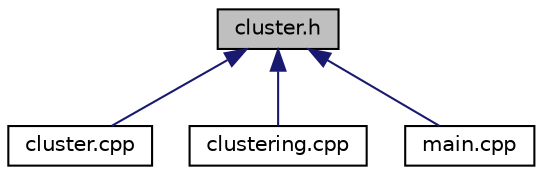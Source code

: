 digraph G
{
  edge [fontname="Helvetica",fontsize="10",labelfontname="Helvetica",labelfontsize="10"];
  node [fontname="Helvetica",fontsize="10",shape=record];
  Node1 [label="cluster.h",height=0.2,width=0.4,color="black", fillcolor="grey75", style="filled" fontcolor="black"];
  Node1 -> Node2 [dir="back",color="midnightblue",fontsize="10",style="solid",fontname="Helvetica"];
  Node2 [label="cluster.cpp",height=0.2,width=0.4,color="black", fillcolor="white", style="filled",URL="$db/d0d/cluster_8cpp.html",tooltip="Implementation of methods for Cluster class."];
  Node1 -> Node3 [dir="back",color="midnightblue",fontsize="10",style="solid",fontname="Helvetica"];
  Node3 [label="clustering.cpp",height=0.2,width=0.4,color="black", fillcolor="white", style="filled",URL="$d8/db0/clustering_8cpp.html",tooltip="Implementation of functions for the clustering process."];
  Node1 -> Node4 [dir="back",color="midnightblue",fontsize="10",style="solid",fontname="Helvetica"];
  Node4 [label="main.cpp",height=0.2,width=0.4,color="black", fillcolor="white", style="filled",URL="$df/d0a/main_8cpp.html",tooltip="Contains the main program."];
}
